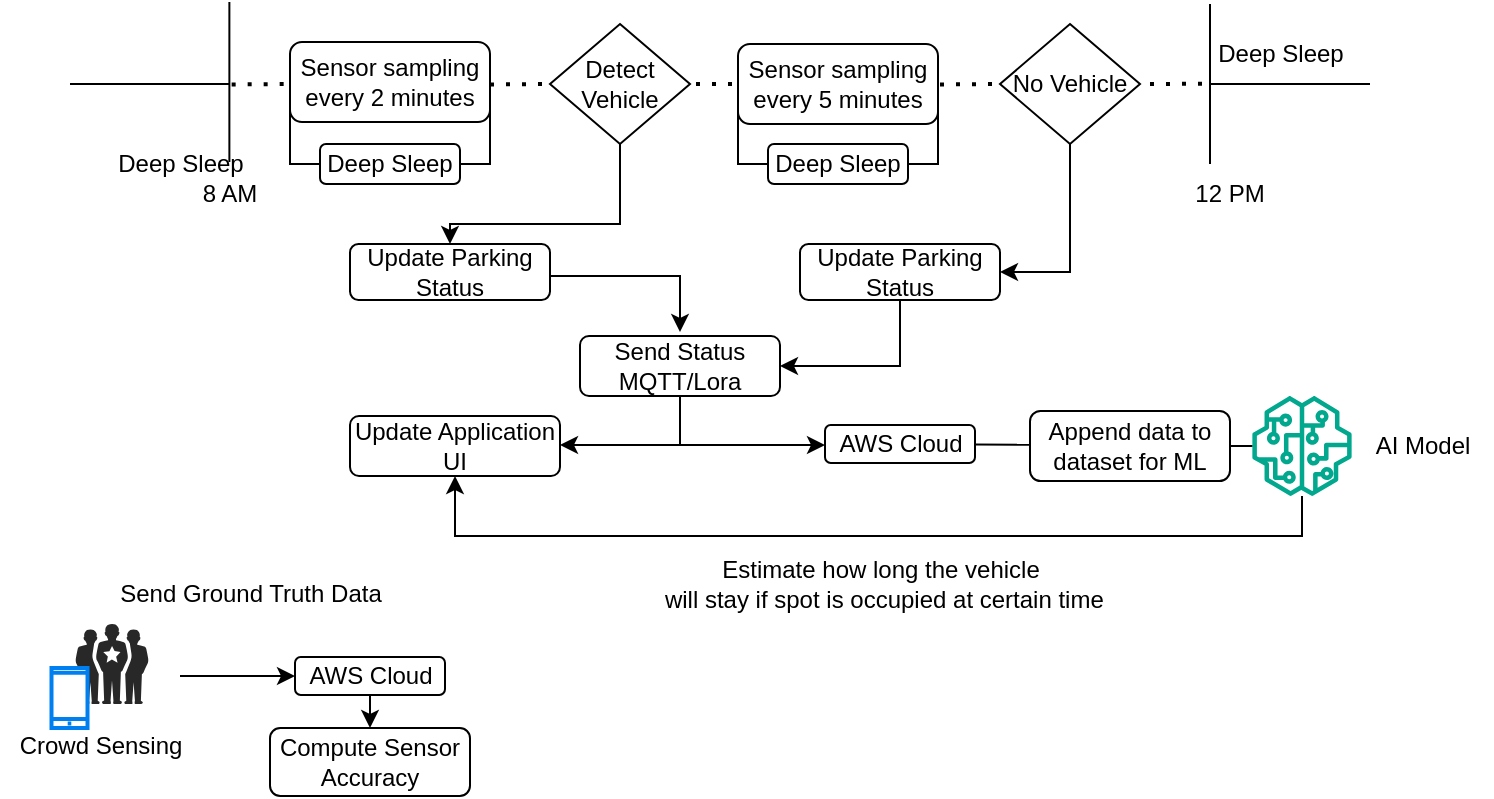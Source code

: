 <mxfile version="14.6.13" type="device"><diagram name="Page-1" id="e-z9nLv3pO0rpAB532YU"><mxGraphModel dx="768" dy="522" grid="1" gridSize="10" guides="1" tooltips="1" connect="1" arrows="1" fold="1" page="1" pageScale="1" pageWidth="827" pageHeight="583" math="0" shadow="0"><root><mxCell id="0"/><mxCell id="1" parent="0"/><mxCell id="AnqzvPy46hdwWQv9rYoD-1" value="" style="endArrow=none;html=1;rounded=0;" parent="1" edge="1"><mxGeometry width="50" height="50" relative="1" as="geometry"><mxPoint x="63" y="134" as="sourcePoint"/><mxPoint x="143" y="134" as="targetPoint"/></mxGeometry></mxCell><mxCell id="AnqzvPy46hdwWQv9rYoD-2" value="Deep Sleep" style="text;html=1;align=center;verticalAlign=middle;resizable=0;points=[];autosize=1;strokeColor=none;fillColor=none;" parent="1" vertex="1"><mxGeometry x="73" y="159" width="90" height="30" as="geometry"/></mxCell><mxCell id="AnqzvPy46hdwWQv9rYoD-5" value="8 AM" style="text;html=1;align=center;verticalAlign=middle;whiteSpace=wrap;rounded=0;" parent="1" vertex="1"><mxGeometry x="113" y="174" width="60" height="30" as="geometry"/></mxCell><mxCell id="AnqzvPy46hdwWQv9rYoD-6" value="Sensor sampling every 2 minutes" style="rounded=1;whiteSpace=wrap;html=1;" parent="1" vertex="1"><mxGeometry x="173" y="113" width="100" height="40" as="geometry"/></mxCell><mxCell id="AnqzvPy46hdwWQv9rYoD-7" value="" style="endArrow=none;dashed=1;html=1;dashPattern=1 3;strokeWidth=2;rounded=0;exitX=0.987;exitY=0.974;exitDx=0;exitDy=0;exitPerimeter=0;entryX=0;entryY=0.5;entryDx=0;entryDy=0;" parent="1" edge="1"><mxGeometry width="50" height="50" relative="1" as="geometry"><mxPoint x="143.83" y="134.22" as="sourcePoint"/><mxPoint x="175" y="134" as="targetPoint"/></mxGeometry></mxCell><mxCell id="AnqzvPy46hdwWQv9rYoD-8" value="Detect &lt;br&gt;Vehicle" style="rhombus;whiteSpace=wrap;html=1;" parent="1" vertex="1"><mxGeometry x="303" y="104" width="70" height="60" as="geometry"/></mxCell><mxCell id="AnqzvPy46hdwWQv9rYoD-9" value="" style="endArrow=none;dashed=1;html=1;dashPattern=1 3;strokeWidth=2;rounded=0;exitX=0.987;exitY=0.974;exitDx=0;exitDy=0;exitPerimeter=0;entryX=0;entryY=0.5;entryDx=0;entryDy=0;" parent="1" edge="1"><mxGeometry width="50" height="50" relative="1" as="geometry"><mxPoint x="273" y="134.22" as="sourcePoint"/><mxPoint x="304.17" y="134" as="targetPoint"/></mxGeometry></mxCell><mxCell id="AnqzvPy46hdwWQv9rYoD-10" value="Sensor sampling every 5 minutes" style="rounded=1;whiteSpace=wrap;html=1;" parent="1" vertex="1"><mxGeometry x="397" y="114" width="100" height="40" as="geometry"/></mxCell><mxCell id="AnqzvPy46hdwWQv9rYoD-11" value="" style="endArrow=none;dashed=1;html=1;dashPattern=1 3;strokeWidth=2;rounded=0;entryX=0;entryY=0.5;entryDx=0;entryDy=0;" parent="1" edge="1"><mxGeometry width="50" height="50" relative="1" as="geometry"><mxPoint x="376" y="134" as="sourcePoint"/><mxPoint x="400.0" y="134" as="targetPoint"/></mxGeometry></mxCell><mxCell id="AnqzvPy46hdwWQv9rYoD-14" value="Deep Sleep" style="rounded=1;whiteSpace=wrap;html=1;" parent="1" vertex="1"><mxGeometry x="188" y="164" width="70" height="20" as="geometry"/></mxCell><mxCell id="AnqzvPy46hdwWQv9rYoD-18" value="" style="endArrow=none;html=1;rounded=0;exitX=0;exitY=0.5;exitDx=0;exitDy=0;entryX=0;entryY=0.5;entryDx=0;entryDy=0;" parent="1" source="AnqzvPy46hdwWQv9rYoD-6" target="AnqzvPy46hdwWQv9rYoD-14" edge="1"><mxGeometry width="50" height="50" relative="1" as="geometry"><mxPoint x="373" y="154" as="sourcePoint"/><mxPoint x="423" y="104" as="targetPoint"/><Array as="points"><mxPoint x="173" y="174"/></Array></mxGeometry></mxCell><mxCell id="AnqzvPy46hdwWQv9rYoD-19" value="" style="endArrow=none;html=1;rounded=0;exitX=1;exitY=0.5;exitDx=0;exitDy=0;entryX=1;entryY=0.5;entryDx=0;entryDy=0;" parent="1" source="AnqzvPy46hdwWQv9rYoD-14" target="AnqzvPy46hdwWQv9rYoD-6" edge="1"><mxGeometry width="50" height="50" relative="1" as="geometry"><mxPoint x="288" y="185" as="sourcePoint"/><mxPoint x="303" y="226" as="targetPoint"/><Array as="points"><mxPoint x="273" y="174"/></Array></mxGeometry></mxCell><mxCell id="AnqzvPy46hdwWQv9rYoD-20" value="Deep Sleep" style="rounded=1;whiteSpace=wrap;html=1;" parent="1" vertex="1"><mxGeometry x="412" y="164" width="70" height="20" as="geometry"/></mxCell><mxCell id="AnqzvPy46hdwWQv9rYoD-21" value="" style="endArrow=none;html=1;rounded=0;exitX=0;exitY=0.5;exitDx=0;exitDy=0;entryX=0;entryY=0.5;entryDx=0;entryDy=0;" parent="1" target="AnqzvPy46hdwWQv9rYoD-20" edge="1"><mxGeometry width="50" height="50" relative="1" as="geometry"><mxPoint x="397" y="133" as="sourcePoint"/><mxPoint x="647" y="104" as="targetPoint"/><Array as="points"><mxPoint x="397" y="174"/></Array></mxGeometry></mxCell><mxCell id="AnqzvPy46hdwWQv9rYoD-22" value="" style="endArrow=none;html=1;rounded=0;exitX=1;exitY=0.5;exitDx=0;exitDy=0;entryX=1;entryY=0.5;entryDx=0;entryDy=0;" parent="1" source="AnqzvPy46hdwWQv9rYoD-20" edge="1"><mxGeometry width="50" height="50" relative="1" as="geometry"><mxPoint x="512" y="185" as="sourcePoint"/><mxPoint x="497" y="133" as="targetPoint"/><Array as="points"><mxPoint x="497" y="174"/></Array></mxGeometry></mxCell><mxCell id="AnqzvPy46hdwWQv9rYoD-27" style="edgeStyle=orthogonalEdgeStyle;rounded=0;orthogonalLoop=1;jettySize=auto;html=1;exitX=1;exitY=0.5;exitDx=0;exitDy=0;entryX=0.5;entryY=0;entryDx=0;entryDy=0;" parent="1" edge="1"><mxGeometry relative="1" as="geometry"><mxPoint x="303" y="229.0" as="sourcePoint"/><mxPoint x="368" y="258" as="targetPoint"/><Array as="points"><mxPoint x="303" y="230"/><mxPoint x="368" y="230"/></Array></mxGeometry></mxCell><mxCell id="AnqzvPy46hdwWQv9rYoD-23" value="Update Parking Status" style="rounded=1;whiteSpace=wrap;html=1;" parent="1" vertex="1"><mxGeometry x="203" y="214" width="100" height="28" as="geometry"/></mxCell><mxCell id="AnqzvPy46hdwWQv9rYoD-25" value="" style="endArrow=classic;html=1;rounded=0;exitX=0.5;exitY=1;exitDx=0;exitDy=0;entryX=0.5;entryY=0;entryDx=0;entryDy=0;" parent="1" source="AnqzvPy46hdwWQv9rYoD-8" target="AnqzvPy46hdwWQv9rYoD-23" edge="1"><mxGeometry width="50" height="50" relative="1" as="geometry"><mxPoint x="373" y="154" as="sourcePoint"/><mxPoint x="423" y="104" as="targetPoint"/><Array as="points"><mxPoint x="338" y="204"/><mxPoint x="253" y="204"/></Array></mxGeometry></mxCell><mxCell id="AnqzvPy46hdwWQv9rYoD-31" style="edgeStyle=orthogonalEdgeStyle;rounded=0;orthogonalLoop=1;jettySize=auto;html=1;exitX=0.5;exitY=1;exitDx=0;exitDy=0;entryX=1;entryY=0.5;entryDx=0;entryDy=0;" parent="1" target="AnqzvPy46hdwWQv9rYoD-30" edge="1"><mxGeometry relative="1" as="geometry"><mxPoint x="368" y="286" as="sourcePoint"/><mxPoint x="308" y="312" as="targetPoint"/><Array as="points"><mxPoint x="368" y="314.5"/><mxPoint x="308" y="314.5"/></Array></mxGeometry></mxCell><mxCell id="AnqzvPy46hdwWQv9rYoD-33" style="edgeStyle=orthogonalEdgeStyle;rounded=0;orthogonalLoop=1;jettySize=auto;html=1;exitX=0.5;exitY=1;exitDx=0;exitDy=0;entryX=0;entryY=0.5;entryDx=0;entryDy=0;" parent="1" target="AnqzvPy46hdwWQv9rYoD-56" edge="1"><mxGeometry relative="1" as="geometry"><mxPoint x="368" y="291" as="sourcePoint"/><mxPoint x="440.5" y="315" as="targetPoint"/><Array as="points"><mxPoint x="368" y="314.5"/><mxPoint x="441" y="314.5"/></Array></mxGeometry></mxCell><mxCell id="AnqzvPy46hdwWQv9rYoD-26" value="Send Status MQTT/Lora" style="rounded=1;whiteSpace=wrap;html=1;" parent="1" vertex="1"><mxGeometry x="318" y="260" width="100" height="30" as="geometry"/></mxCell><mxCell id="AnqzvPy46hdwWQv9rYoD-30" value="Update Application UI" style="rounded=1;whiteSpace=wrap;html=1;" parent="1" vertex="1"><mxGeometry x="203" y="300" width="105" height="30" as="geometry"/></mxCell><mxCell id="AnqzvPy46hdwWQv9rYoD-32" value="Append data to dataset for ML" style="rounded=1;whiteSpace=wrap;html=1;" parent="1" vertex="1"><mxGeometry x="543" y="297.5" width="100" height="35" as="geometry"/></mxCell><mxCell id="AnqzvPy46hdwWQv9rYoD-34" value="" style="endArrow=none;html=1;rounded=0;" parent="1" edge="1"><mxGeometry width="50" height="50" relative="1" as="geometry"><mxPoint x="633" y="134" as="sourcePoint"/><mxPoint x="713" y="134" as="targetPoint"/></mxGeometry></mxCell><mxCell id="AnqzvPy46hdwWQv9rYoD-35" value="Deep Sleep" style="text;html=1;align=center;verticalAlign=middle;resizable=0;points=[];autosize=1;strokeColor=none;fillColor=none;" parent="1" vertex="1"><mxGeometry x="623" y="104" width="90" height="30" as="geometry"/></mxCell><mxCell id="AnqzvPy46hdwWQv9rYoD-38" value="" style="endArrow=none;html=1;rounded=0;" parent="1" edge="1"><mxGeometry width="50" height="50" relative="1" as="geometry"><mxPoint x="633" y="174" as="sourcePoint"/><mxPoint x="633" y="94" as="targetPoint"/></mxGeometry></mxCell><mxCell id="AnqzvPy46hdwWQv9rYoD-40" value="" style="endArrow=none;dashed=1;html=1;dashPattern=1 3;strokeWidth=2;rounded=0;exitX=0.987;exitY=0.974;exitDx=0;exitDy=0;exitPerimeter=0;entryX=0;entryY=0.5;entryDx=0;entryDy=0;" parent="1" edge="1"><mxGeometry width="50" height="50" relative="1" as="geometry"><mxPoint x="603" y="134.04" as="sourcePoint"/><mxPoint x="634.17" y="133.82" as="targetPoint"/></mxGeometry></mxCell><mxCell id="AnqzvPy46hdwWQv9rYoD-41" value="12 PM" style="text;html=1;align=center;verticalAlign=middle;whiteSpace=wrap;rounded=0;" parent="1" vertex="1"><mxGeometry x="613" y="174" width="60" height="30" as="geometry"/></mxCell><mxCell id="AnqzvPy46hdwWQv9rYoD-42" value="No Vehicle" style="rhombus;whiteSpace=wrap;html=1;" parent="1" vertex="1"><mxGeometry x="528" y="104" width="70" height="60" as="geometry"/></mxCell><mxCell id="AnqzvPy46hdwWQv9rYoD-43" value="" style="endArrow=none;dashed=1;html=1;dashPattern=1 3;strokeWidth=2;rounded=0;exitX=0.987;exitY=0.974;exitDx=0;exitDy=0;exitPerimeter=0;entryX=0;entryY=0.5;entryDx=0;entryDy=0;" parent="1" edge="1"><mxGeometry width="50" height="50" relative="1" as="geometry"><mxPoint x="498" y="134.22" as="sourcePoint"/><mxPoint x="529.17" y="134" as="targetPoint"/></mxGeometry></mxCell><mxCell id="AnqzvPy46hdwWQv9rYoD-44" value="Update Parking Status" style="rounded=1;whiteSpace=wrap;html=1;" parent="1" vertex="1"><mxGeometry x="428" y="214" width="100" height="28" as="geometry"/></mxCell><mxCell id="AnqzvPy46hdwWQv9rYoD-45" value="" style="endArrow=classic;html=1;rounded=0;exitX=0.5;exitY=1;exitDx=0;exitDy=0;entryX=1;entryY=0.5;entryDx=0;entryDy=0;" parent="1" source="AnqzvPy46hdwWQv9rYoD-42" target="AnqzvPy46hdwWQv9rYoD-44" edge="1"><mxGeometry width="50" height="50" relative="1" as="geometry"><mxPoint x="598" y="154" as="sourcePoint"/><mxPoint x="648" y="104" as="targetPoint"/><Array as="points"><mxPoint x="563" y="228"/></Array></mxGeometry></mxCell><mxCell id="AnqzvPy46hdwWQv9rYoD-46" style="edgeStyle=orthogonalEdgeStyle;rounded=0;orthogonalLoop=1;jettySize=auto;html=1;exitX=0.5;exitY=1;exitDx=0;exitDy=0;entryX=1;entryY=0.5;entryDx=0;entryDy=0;" parent="1" source="AnqzvPy46hdwWQv9rYoD-44" target="AnqzvPy46hdwWQv9rYoD-26" edge="1"><mxGeometry relative="1" as="geometry"><mxPoint x="512" y="271" as="sourcePoint"/><mxPoint x="577" y="300.0" as="targetPoint"/><Array as="points"><mxPoint x="478" y="275"/></Array></mxGeometry></mxCell><mxCell id="AnqzvPy46hdwWQv9rYoD-47" value="" style="endArrow=none;html=1;rounded=0;" parent="1" edge="1"><mxGeometry width="50" height="50" relative="1" as="geometry"><mxPoint x="142.69" y="173" as="sourcePoint"/><mxPoint x="142.69" y="93" as="targetPoint"/></mxGeometry></mxCell><mxCell id="AnqzvPy46hdwWQv9rYoD-53" style="edgeStyle=orthogonalEdgeStyle;rounded=0;orthogonalLoop=1;jettySize=auto;html=1;entryX=0.5;entryY=1;entryDx=0;entryDy=0;" parent="1" source="AnqzvPy46hdwWQv9rYoD-48" target="AnqzvPy46hdwWQv9rYoD-30" edge="1"><mxGeometry relative="1" as="geometry"><Array as="points"><mxPoint x="679" y="360"/><mxPoint x="255" y="360"/></Array></mxGeometry></mxCell><mxCell id="AnqzvPy46hdwWQv9rYoD-48" value="" style="sketch=0;outlineConnect=0;fontColor=#232F3E;gradientColor=none;fillColor=#01A88D;strokeColor=none;dashed=0;verticalLabelPosition=bottom;verticalAlign=top;align=center;html=1;fontSize=12;fontStyle=0;aspect=fixed;pointerEvents=1;shape=mxgraph.aws4.sagemaker_model;" parent="1" vertex="1"><mxGeometry x="654" y="290" width="50" height="50" as="geometry"/></mxCell><mxCell id="AnqzvPy46hdwWQv9rYoD-49" value="" style="endArrow=none;html=1;rounded=0;exitX=1;exitY=0.5;exitDx=0;exitDy=0;" parent="1" source="AnqzvPy46hdwWQv9rYoD-32" target="AnqzvPy46hdwWQv9rYoD-48" edge="1"><mxGeometry width="50" height="50" relative="1" as="geometry"><mxPoint x="524" y="240" as="sourcePoint"/><mxPoint x="574" y="190" as="targetPoint"/></mxGeometry></mxCell><mxCell id="AnqzvPy46hdwWQv9rYoD-50" value="AI Model" style="text;html=1;align=center;verticalAlign=middle;resizable=0;points=[];autosize=1;strokeColor=none;fillColor=none;" parent="1" vertex="1"><mxGeometry x="704" y="300" width="70" height="30" as="geometry"/></mxCell><mxCell id="AnqzvPy46hdwWQv9rYoD-54" value="Estimate how long the vehicle&lt;br&gt;&amp;nbsp;will stay if spot is occupied at certain time" style="text;html=1;align=center;verticalAlign=middle;resizable=0;points=[];autosize=1;strokeColor=none;fillColor=none;flipH=0;flipV=1;" parent="1" vertex="1"><mxGeometry x="343" y="364" width="250" height="40" as="geometry"/></mxCell><mxCell id="AnqzvPy46hdwWQv9rYoD-56" value="AWS Cloud" style="rounded=1;whiteSpace=wrap;html=1;" parent="1" vertex="1"><mxGeometry x="440.5" y="304.5" width="75" height="19" as="geometry"/></mxCell><mxCell id="AnqzvPy46hdwWQv9rYoD-58" value="" style="endArrow=none;html=1;rounded=0;exitX=1.001;exitY=0.516;exitDx=0;exitDy=0;entryX=0.004;entryY=0.482;entryDx=0;entryDy=0;entryPerimeter=0;exitPerimeter=0;" parent="1" source="AnqzvPy46hdwWQv9rYoD-56" target="AnqzvPy46hdwWQv9rYoD-32" edge="1"><mxGeometry width="50" height="50" relative="1" as="geometry"><mxPoint x="453" y="334" as="sourcePoint"/><mxPoint x="503" y="284" as="targetPoint"/><Array as="points"/></mxGeometry></mxCell><mxCell id="AnqzvPy46hdwWQv9rYoD-68" value="Send Ground Truth Data" style="text;html=1;align=center;verticalAlign=middle;resizable=0;points=[];autosize=1;strokeColor=none;fillColor=none;" parent="1" vertex="1"><mxGeometry x="78" y="374" width="150" height="30" as="geometry"/></mxCell><mxCell id="AnqzvPy46hdwWQv9rYoD-72" value="Crowd Sensing" style="text;html=1;align=center;verticalAlign=middle;resizable=0;points=[];autosize=1;strokeColor=none;fillColor=none;" parent="1" vertex="1"><mxGeometry x="28" y="450" width="100" height="30" as="geometry"/></mxCell><mxCell id="AnqzvPy46hdwWQv9rYoD-73" value="" style="group" parent="1" connectable="0" vertex="1"><mxGeometry x="53.75" y="404" width="48.5" height="52" as="geometry"/></mxCell><mxCell id="AnqzvPy46hdwWQv9rYoD-74" value="" style="verticalLabelPosition=bottom;sketch=0;html=1;fillColor=#282828;strokeColor=none;verticalAlign=top;pointerEvents=1;align=center;shape=mxgraph.cisco_safe.people_places_things_icons.icon1;" parent="AnqzvPy46hdwWQv9rYoD-73" vertex="1"><mxGeometry x="12" width="36.5" height="40" as="geometry"/></mxCell><mxCell id="AnqzvPy46hdwWQv9rYoD-75" value="" style="html=1;verticalLabelPosition=bottom;align=center;labelBackgroundColor=#ffffff;verticalAlign=top;strokeWidth=2;strokeColor=#0080F0;shadow=0;dashed=0;shape=mxgraph.ios7.icons.smartphone;" parent="AnqzvPy46hdwWQv9rYoD-73" vertex="1"><mxGeometry y="22" width="18" height="30" as="geometry"/></mxCell><mxCell id="AnqzvPy46hdwWQv9rYoD-78" style="edgeStyle=orthogonalEdgeStyle;rounded=0;orthogonalLoop=1;jettySize=auto;html=1;exitX=0.5;exitY=1;exitDx=0;exitDy=0;entryX=0.5;entryY=0;entryDx=0;entryDy=0;" parent="1" source="AnqzvPy46hdwWQv9rYoD-76" target="AnqzvPy46hdwWQv9rYoD-77" edge="1"><mxGeometry relative="1" as="geometry"/></mxCell><mxCell id="AnqzvPy46hdwWQv9rYoD-76" value="AWS Cloud" style="rounded=1;whiteSpace=wrap;html=1;" parent="1" vertex="1"><mxGeometry x="175.5" y="420.5" width="75" height="19" as="geometry"/></mxCell><mxCell id="AnqzvPy46hdwWQv9rYoD-77" value="Compute Sensor Accuracy" style="rounded=1;whiteSpace=wrap;html=1;" parent="1" vertex="1"><mxGeometry x="163" y="456" width="100" height="34" as="geometry"/></mxCell><mxCell id="AnqzvPy46hdwWQv9rYoD-79" value="" style="endArrow=classic;html=1;rounded=0;entryX=0;entryY=0.5;entryDx=0;entryDy=0;" parent="1" target="AnqzvPy46hdwWQv9rYoD-76" edge="1"><mxGeometry width="50" height="50" relative="1" as="geometry"><mxPoint x="118" y="430" as="sourcePoint"/><mxPoint x="308" y="260" as="targetPoint"/></mxGeometry></mxCell></root></mxGraphModel></diagram></mxfile>